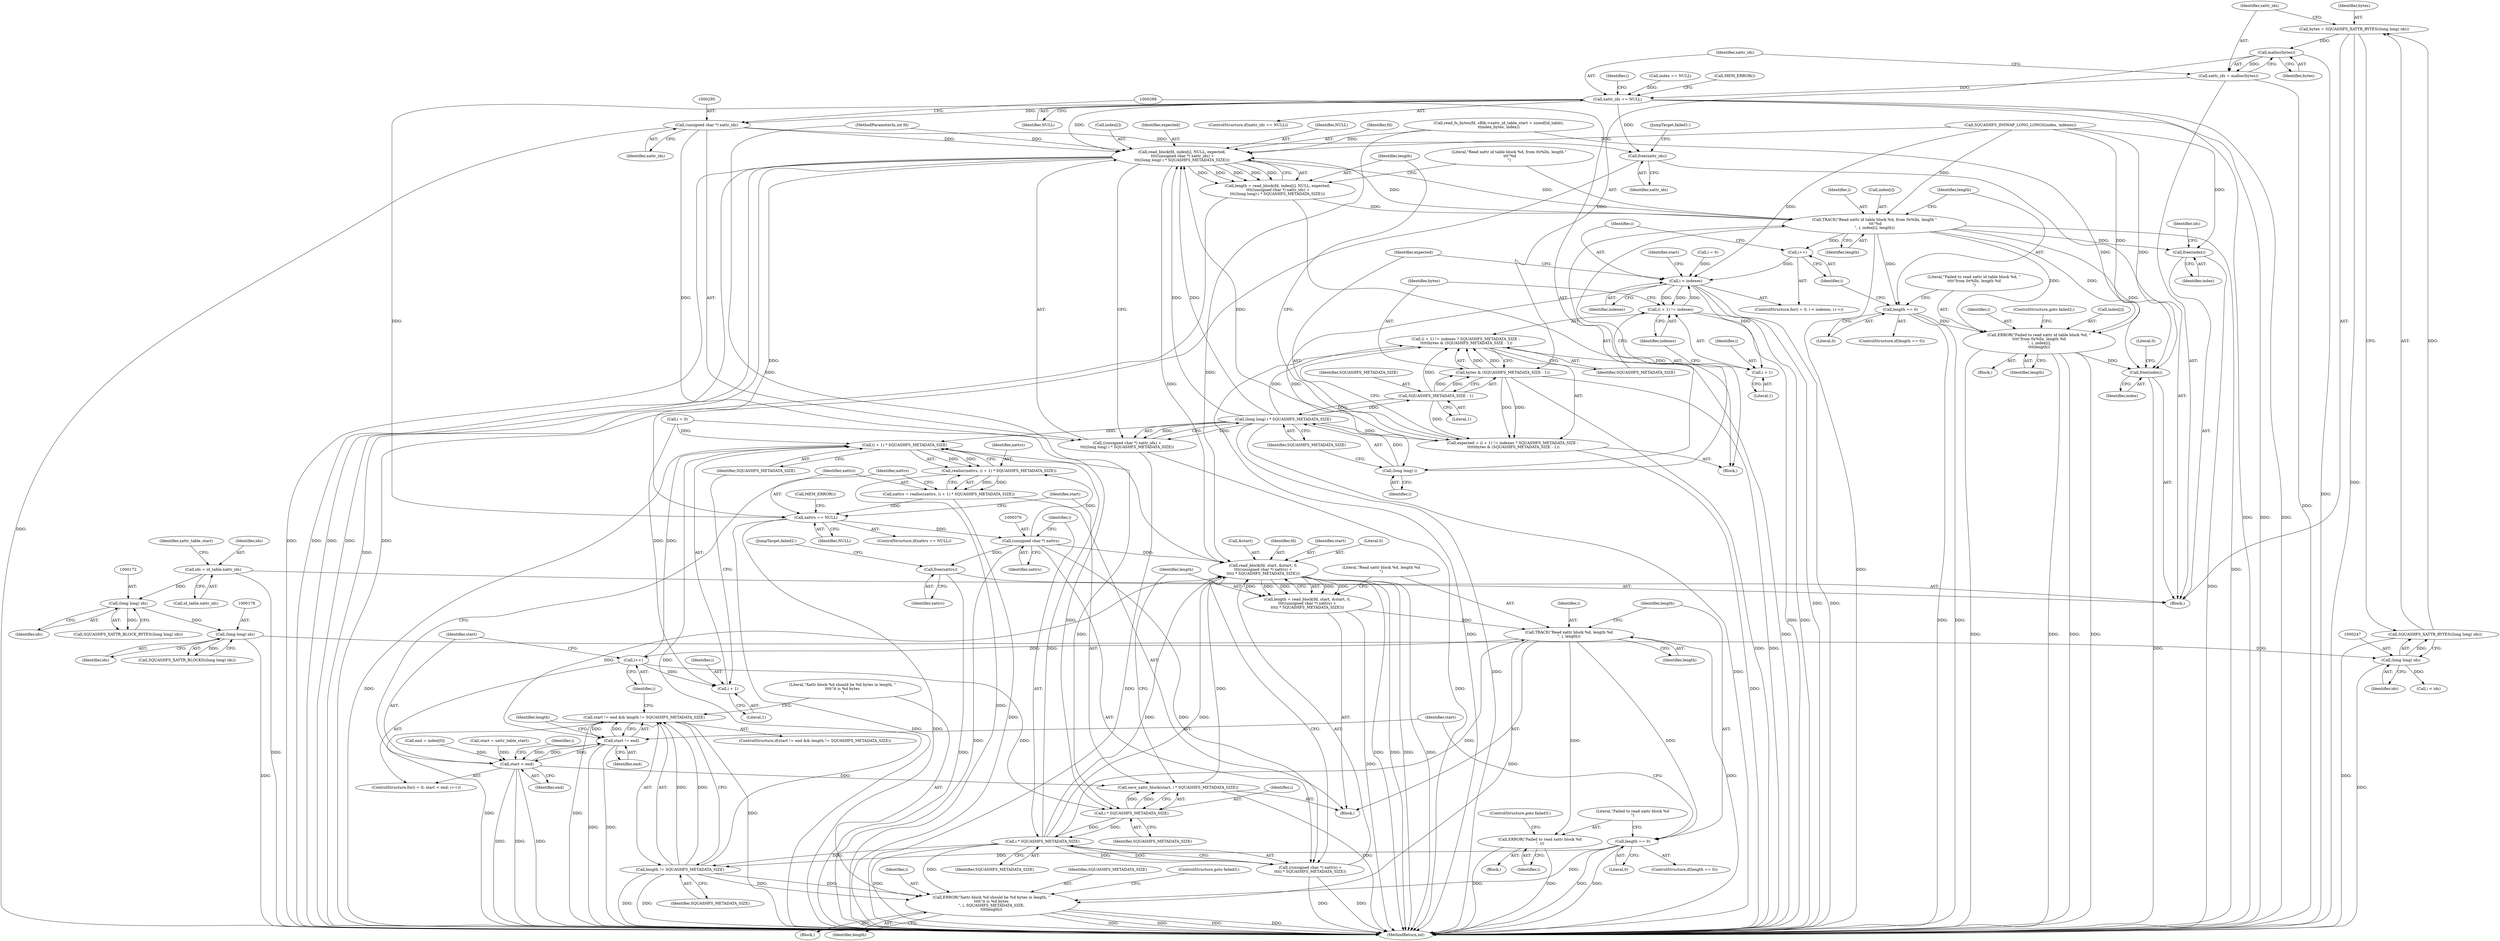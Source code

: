 digraph "0_squashfs-tools_f95864afe8833fe3ad782d714b41378e860977b1@API" {
"1000251" [label="(Call,malloc(bytes))"];
"1000243" [label="(Call,bytes = SQUASHFS_XATTR_BYTES((long long) ids))"];
"1000245" [label="(Call,SQUASHFS_XATTR_BYTES((long long) ids))"];
"1000246" [label="(Call,(long long) ids)"];
"1000177" [label="(Call,(long long) ids)"];
"1000171" [label="(Call,(long long) ids)"];
"1000158" [label="(Call,ids = id_table.xattr_ids)"];
"1000249" [label="(Call,xattr_ids = malloc(bytes))"];
"1000254" [label="(Call,xattr_ids == NULL)"];
"1000286" [label="(Call,read_block(fd, index[i], NULL, expected,\n \t\t\t((unsigned char *) xattr_ids) +\n\t\t\t((long long) i * SQUASHFS_METADATA_SIZE)))"];
"1000284" [label="(Call,length = read_block(fd, index[i], NULL, expected,\n \t\t\t((unsigned char *) xattr_ids) +\n\t\t\t((long long) i * SQUASHFS_METADATA_SIZE)))"];
"1000302" [label="(Call,TRACE(\"Read xattr id table block %d, from 0x%llx, length \"\n \t\t\t\"%d\n\", i, index[i], length))"];
"1000265" [label="(Call,i++)"];
"1000262" [label="(Call,i < indexes)"];
"1000272" [label="(Call,(i + 1) != indexes)"];
"1000273" [label="(Call,i + 1)"];
"1000298" [label="(Call,(long long) i)"];
"1000297" [label="(Call,(long long) i * SQUASHFS_METADATA_SIZE)"];
"1000269" [label="(Call,expected = (i + 1) != indexes ? SQUASHFS_METADATA_SIZE :\n \t\t\t\t\tbytes & (SQUASHFS_METADATA_SIZE - 1))"];
"1000271" [label="(Call,(i + 1) != indexes ? SQUASHFS_METADATA_SIZE :\n \t\t\t\t\tbytes & (SQUASHFS_METADATA_SIZE - 1))"];
"1000280" [label="(Call,SQUASHFS_METADATA_SIZE - 1)"];
"1000278" [label="(Call,bytes & (SQUASHFS_METADATA_SIZE - 1))"];
"1000293" [label="(Call,((unsigned char *) xattr_ids) +\n\t\t\t((long long) i * SQUASHFS_METADATA_SIZE))"];
"1000345" [label="(Call,(i + 1) * SQUASHFS_METADATA_SIZE)"];
"1000343" [label="(Call,realloc(xattrs, (i + 1) * SQUASHFS_METADATA_SIZE))"];
"1000341" [label="(Call,xattrs = realloc(xattrs, (i + 1) * SQUASHFS_METADATA_SIZE))"];
"1000351" [label="(Call,xattrs == NULL)"];
"1000369" [label="(Call,(unsigned char *) xattrs)"];
"1000362" [label="(Call,read_block(fd, start, &start, 0,\n\t\t\t((unsigned char *) xattrs) +\n\t\t\t(i * SQUASHFS_METADATA_SIZE)))"];
"1000360" [label="(Call,length = read_block(fd, start, &start, 0,\n\t\t\t((unsigned char *) xattrs) +\n\t\t\t(i * SQUASHFS_METADATA_SIZE)))"];
"1000375" [label="(Call,TRACE(\"Read xattr block %d, length %d\n\", i, length))"];
"1000337" [label="(Call,i++)"];
"1000346" [label="(Call,i + 1)"];
"1000357" [label="(Call,i * SQUASHFS_METADATA_SIZE)"];
"1000355" [label="(Call,save_xattr_block(start, i * SQUASHFS_METADATA_SIZE))"];
"1000372" [label="(Call,i * SQUASHFS_METADATA_SIZE)"];
"1000368" [label="(Call,((unsigned char *) xattrs) +\n\t\t\t(i * SQUASHFS_METADATA_SIZE))"];
"1000393" [label="(Call,length != SQUASHFS_METADATA_SIZE)"];
"1000389" [label="(Call,start != end && length != SQUASHFS_METADATA_SIZE)"];
"1000397" [label="(Call,ERROR(\"Xattr block %d should be %d bytes in length, \"\n\t\t\t\t\"it is %d bytes\n\", i, SQUASHFS_METADATA_SIZE,\n\t\t\t\tlength))"];
"1000380" [label="(Call,length == 0)"];
"1000384" [label="(Call,ERROR(\"Failed to read xattr block %d\n\", i))"];
"1000390" [label="(Call,start != end)"];
"1000334" [label="(Call,start < end)"];
"1000422" [label="(Call,free(xattrs))"];
"1000310" [label="(Call,length == 0)"];
"1000314" [label="(Call,ERROR(\"Failed to read xattr id table block %d, \"\n\t\t\t\t\"from 0x%llx, length %d\n\", i, index[i],\n\t\t\t\tlength))"];
"1000428" [label="(Call,free(index))"];
"1000417" [label="(Call,free(index))"];
"1000294" [label="(Call,(unsigned char *) xattr_ids)"];
"1000425" [label="(Call,free(xattr_ids))"];
"1000173" [label="(Identifier,ids)"];
"1000179" [label="(Identifier,ids)"];
"1000159" [label="(Identifier,ids)"];
"1000432" [label="(MethodReturn,int)"];
"1000383" [label="(Block,)"];
"1000296" [label="(Identifier,xattr_ids)"];
"1000343" [label="(Call,realloc(xattrs, (i + 1) * SQUASHFS_METADATA_SIZE))"];
"1000302" [label="(Call,TRACE(\"Read xattr id table block %d, from 0x%llx, length \"\n \t\t\t\"%d\n\", i, index[i], length))"];
"1000311" [label="(Identifier,length)"];
"1000272" [label="(Call,(i + 1) != indexes)"];
"1000378" [label="(Identifier,length)"];
"1000431" [label="(Literal,0)"];
"1000244" [label="(Identifier,bytes)"];
"1000345" [label="(Call,(i + 1) * SQUASHFS_METADATA_SIZE)"];
"1000399" [label="(Identifier,i)"];
"1000417" [label="(Call,free(index))"];
"1000351" [label="(Call,xattrs == NULL)"];
"1000330" [label="(ControlStructure,for(i = 0; start < end; i++))"];
"1000400" [label="(Identifier,SQUASHFS_METADATA_SIZE)"];
"1000304" [label="(Identifier,i)"];
"1000407" [label="(Call,i < ids)"];
"1000287" [label="(Identifier,fd)"];
"1000334" [label="(Call,start < end)"];
"1000371" [label="(Identifier,xattrs)"];
"1000348" [label="(Literal,1)"];
"1000317" [label="(Call,index[i])"];
"1000373" [label="(Identifier,i)"];
"1000273" [label="(Call,i + 1)"];
"1000335" [label="(Identifier,start)"];
"1000263" [label="(Identifier,i)"];
"1000274" [label="(Identifier,i)"];
"1000281" [label="(Identifier,SQUASHFS_METADATA_SIZE)"];
"1000280" [label="(Call,SQUASHFS_METADATA_SIZE - 1)"];
"1000323" [label="(Identifier,start)"];
"1000288" [label="(Call,index[i])"];
"1000393" [label="(Call,length != SQUASHFS_METADATA_SIZE)"];
"1000395" [label="(Identifier,SQUASHFS_METADATA_SIZE)"];
"1000275" [label="(Literal,1)"];
"1000391" [label="(Identifier,start)"];
"1000117" [label="(Block,)"];
"1000276" [label="(Identifier,indexes)"];
"1000285" [label="(Identifier,length)"];
"1000298" [label="(Call,(long long) i)"];
"1000427" [label="(JumpTarget,failed1:)"];
"1000337" [label="(Call,i++)"];
"1000357" [label="(Call,i * SQUASHFS_METADATA_SIZE)"];
"1000325" [label="(Call,end = index[0])"];
"1000171" [label="(Call,(long long) ids)"];
"1000320" [label="(Identifier,length)"];
"1000322" [label="(Call,start = xattr_table_start)"];
"1000425" [label="(Call,free(xattr_ids))"];
"1000426" [label="(Identifier,xattr_ids)"];
"1000367" [label="(Literal,0)"];
"1000259" [label="(Call,i = 0)"];
"1000339" [label="(Block,)"];
"1000402" [label="(ControlStructure,goto failed3;)"];
"1000250" [label="(Identifier,xattr_ids)"];
"1000342" [label="(Identifier,xattrs)"];
"1000354" [label="(Call,MEM_ERROR())"];
"1000271" [label="(Call,(i + 1) != indexes ? SQUASHFS_METADATA_SIZE :\n \t\t\t\t\tbytes & (SQUASHFS_METADATA_SIZE - 1))"];
"1000265" [label="(Call,i++)"];
"1000394" [label="(Identifier,length)"];
"1000316" [label="(Identifier,i)"];
"1000305" [label="(Call,index[i])"];
"1000381" [label="(Identifier,length)"];
"1000225" [label="(Call,read_fs_bytes(fd, sBlk->xattr_id_table_start + sizeof(id_table),\n\t\tindex_bytes, index))"];
"1000382" [label="(Literal,0)"];
"1000398" [label="(Literal,\"Xattr block %d should be %d bytes in length, \"\n\t\t\t\t\"it is %d bytes\n\")"];
"1000292" [label="(Identifier,expected)"];
"1000396" [label="(Block,)"];
"1000248" [label="(Identifier,ids)"];
"1000349" [label="(Identifier,SQUASHFS_METADATA_SIZE)"];
"1000314" [label="(Call,ERROR(\"Failed to read xattr id table block %d, \"\n\t\t\t\t\"from 0x%llx, length %d\n\", i, index[i],\n\t\t\t\tlength))"];
"1000350" [label="(ControlStructure,if(xattrs == NULL))"];
"1000344" [label="(Identifier,xattrs)"];
"1000270" [label="(Identifier,expected)"];
"1000266" [label="(Identifier,i)"];
"1000352" [label="(Identifier,xattrs)"];
"1000267" [label="(Block,)"];
"1000353" [label="(Identifier,NULL)"];
"1000346" [label="(Call,i + 1)"];
"1000356" [label="(Identifier,start)"];
"1000420" [label="(Identifier,ids)"];
"1000243" [label="(Call,bytes = SQUASHFS_XATTR_BYTES((long long) ids))"];
"1000269" [label="(Call,expected = (i + 1) != indexes ? SQUASHFS_METADATA_SIZE :\n \t\t\t\t\tbytes & (SQUASHFS_METADATA_SIZE - 1))"];
"1000362" [label="(Call,read_block(fd, start, &start, 0,\n\t\t\t((unsigned char *) xattrs) +\n\t\t\t(i * SQUASHFS_METADATA_SIZE)))"];
"1000309" [label="(ControlStructure,if(length == 0))"];
"1000423" [label="(Identifier,xattrs)"];
"1000308" [label="(Identifier,length)"];
"1000377" [label="(Identifier,i)"];
"1000374" [label="(Identifier,SQUASHFS_METADATA_SIZE)"];
"1000262" [label="(Call,i < indexes)"];
"1000336" [label="(Identifier,end)"];
"1000257" [label="(Call,MEM_ERROR())"];
"1000376" [label="(Literal,\"Read xattr block %d, length %d\n\")"];
"1000303" [label="(Literal,\"Read xattr id table block %d, from 0x%llx, length \"\n \t\t\t\"%d\n\")"];
"1000392" [label="(Identifier,end)"];
"1000240" [label="(Call,SQUASHFS_INSWAP_LONG_LONGS(index, indexes))"];
"1000418" [label="(Identifier,index)"];
"1000359" [label="(Identifier,SQUASHFS_METADATA_SIZE)"];
"1000177" [label="(Call,(long long) ids)"];
"1000113" [label="(MethodParameterIn,int fd)"];
"1000390" [label="(Call,start != end)"];
"1000365" [label="(Call,&start)"];
"1000347" [label="(Identifier,i)"];
"1000363" [label="(Identifier,fd)"];
"1000246" [label="(Call,(long long) ids)"];
"1000422" [label="(Call,free(xattrs))"];
"1000379" [label="(ControlStructure,if(length == 0))"];
"1000372" [label="(Call,i * SQUASHFS_METADATA_SIZE)"];
"1000388" [label="(ControlStructure,if(start != end && length != SQUASHFS_METADATA_SIZE))"];
"1000253" [label="(ControlStructure,if(xattr_ids == NULL))"];
"1000170" [label="(Call,SQUASHFS_XATTR_BLOCK_BYTES((long long) ids))"];
"1000277" [label="(Identifier,SQUASHFS_METADATA_SIZE)"];
"1000429" [label="(Identifier,index)"];
"1000164" [label="(Identifier,xattr_table_start)"];
"1000264" [label="(Identifier,indexes)"];
"1000297" [label="(Call,(long long) i * SQUASHFS_METADATA_SIZE)"];
"1000254" [label="(Call,xattr_ids == NULL)"];
"1000380" [label="(Call,length == 0)"];
"1000360" [label="(Call,length = read_block(fd, start, &start, 0,\n\t\t\t((unsigned char *) xattrs) +\n\t\t\t(i * SQUASHFS_METADATA_SIZE)))"];
"1000361" [label="(Identifier,length)"];
"1000249" [label="(Call,xattr_ids = malloc(bytes))"];
"1000401" [label="(Identifier,length)"];
"1000389" [label="(Call,start != end && length != SQUASHFS_METADATA_SIZE)"];
"1000315" [label="(Literal,\"Failed to read xattr id table block %d, \"\n\t\t\t\t\"from 0x%llx, length %d\n\")"];
"1000284" [label="(Call,length = read_block(fd, index[i], NULL, expected,\n \t\t\t((unsigned char *) xattr_ids) +\n\t\t\t((long long) i * SQUASHFS_METADATA_SIZE)))"];
"1000310" [label="(Call,length == 0)"];
"1000256" [label="(Identifier,NULL)"];
"1000301" [label="(Identifier,SQUASHFS_METADATA_SIZE)"];
"1000219" [label="(Call,index == NULL)"];
"1000375" [label="(Call,TRACE(\"Read xattr block %d, length %d\n\", i, length))"];
"1000251" [label="(Call,malloc(bytes))"];
"1000369" [label="(Call,(unsigned char *) xattrs)"];
"1000364" [label="(Identifier,start)"];
"1000313" [label="(Block,)"];
"1000368" [label="(Call,((unsigned char *) xattrs) +\n\t\t\t(i * SQUASHFS_METADATA_SIZE))"];
"1000255" [label="(Identifier,xattr_ids)"];
"1000321" [label="(ControlStructure,goto failed2;)"];
"1000160" [label="(Call,id_table.xattr_ids)"];
"1000386" [label="(Identifier,i)"];
"1000176" [label="(Call,SQUASHFS_XATTR_BLOCKS((long long) ids))"];
"1000279" [label="(Identifier,bytes)"];
"1000358" [label="(Identifier,i)"];
"1000384" [label="(Call,ERROR(\"Failed to read xattr block %d\n\", i))"];
"1000397" [label="(Call,ERROR(\"Xattr block %d should be %d bytes in length, \"\n\t\t\t\t\"it is %d bytes\n\", i, SQUASHFS_METADATA_SIZE,\n\t\t\t\tlength))"];
"1000385" [label="(Literal,\"Failed to read xattr block %d\n\")"];
"1000405" [label="(Identifier,i)"];
"1000158" [label="(Call,ids = id_table.xattr_ids)"];
"1000278" [label="(Call,bytes & (SQUASHFS_METADATA_SIZE - 1))"];
"1000294" [label="(Call,(unsigned char *) xattr_ids)"];
"1000355" [label="(Call,save_xattr_block(start, i * SQUASHFS_METADATA_SIZE))"];
"1000282" [label="(Literal,1)"];
"1000428" [label="(Call,free(index))"];
"1000341" [label="(Call,xattrs = realloc(xattrs, (i + 1) * SQUASHFS_METADATA_SIZE))"];
"1000338" [label="(Identifier,i)"];
"1000258" [label="(ControlStructure,for(i = 0; i < indexes; i++))"];
"1000286" [label="(Call,read_block(fd, index[i], NULL, expected,\n \t\t\t((unsigned char *) xattr_ids) +\n\t\t\t((long long) i * SQUASHFS_METADATA_SIZE)))"];
"1000252" [label="(Identifier,bytes)"];
"1000293" [label="(Call,((unsigned char *) xattr_ids) +\n\t\t\t((long long) i * SQUASHFS_METADATA_SIZE))"];
"1000291" [label="(Identifier,NULL)"];
"1000245" [label="(Call,SQUASHFS_XATTR_BYTES((long long) ids))"];
"1000331" [label="(Call,i = 0)"];
"1000387" [label="(ControlStructure,goto failed3;)"];
"1000312" [label="(Literal,0)"];
"1000300" [label="(Identifier,i)"];
"1000260" [label="(Identifier,i)"];
"1000424" [label="(JumpTarget,failed2:)"];
"1000251" -> "1000249"  [label="AST: "];
"1000251" -> "1000252"  [label="CFG: "];
"1000252" -> "1000251"  [label="AST: "];
"1000249" -> "1000251"  [label="CFG: "];
"1000251" -> "1000432"  [label="DDG: "];
"1000251" -> "1000249"  [label="DDG: "];
"1000243" -> "1000251"  [label="DDG: "];
"1000251" -> "1000278"  [label="DDG: "];
"1000243" -> "1000117"  [label="AST: "];
"1000243" -> "1000245"  [label="CFG: "];
"1000244" -> "1000243"  [label="AST: "];
"1000245" -> "1000243"  [label="AST: "];
"1000250" -> "1000243"  [label="CFG: "];
"1000243" -> "1000432"  [label="DDG: "];
"1000245" -> "1000243"  [label="DDG: "];
"1000245" -> "1000246"  [label="CFG: "];
"1000246" -> "1000245"  [label="AST: "];
"1000245" -> "1000432"  [label="DDG: "];
"1000246" -> "1000245"  [label="DDG: "];
"1000246" -> "1000248"  [label="CFG: "];
"1000247" -> "1000246"  [label="AST: "];
"1000248" -> "1000246"  [label="AST: "];
"1000246" -> "1000432"  [label="DDG: "];
"1000177" -> "1000246"  [label="DDG: "];
"1000246" -> "1000407"  [label="DDG: "];
"1000177" -> "1000176"  [label="AST: "];
"1000177" -> "1000179"  [label="CFG: "];
"1000178" -> "1000177"  [label="AST: "];
"1000179" -> "1000177"  [label="AST: "];
"1000176" -> "1000177"  [label="CFG: "];
"1000177" -> "1000432"  [label="DDG: "];
"1000177" -> "1000176"  [label="DDG: "];
"1000171" -> "1000177"  [label="DDG: "];
"1000171" -> "1000170"  [label="AST: "];
"1000171" -> "1000173"  [label="CFG: "];
"1000172" -> "1000171"  [label="AST: "];
"1000173" -> "1000171"  [label="AST: "];
"1000170" -> "1000171"  [label="CFG: "];
"1000171" -> "1000170"  [label="DDG: "];
"1000158" -> "1000171"  [label="DDG: "];
"1000158" -> "1000117"  [label="AST: "];
"1000158" -> "1000160"  [label="CFG: "];
"1000159" -> "1000158"  [label="AST: "];
"1000160" -> "1000158"  [label="AST: "];
"1000164" -> "1000158"  [label="CFG: "];
"1000158" -> "1000432"  [label="DDG: "];
"1000249" -> "1000117"  [label="AST: "];
"1000250" -> "1000249"  [label="AST: "];
"1000255" -> "1000249"  [label="CFG: "];
"1000249" -> "1000432"  [label="DDG: "];
"1000249" -> "1000254"  [label="DDG: "];
"1000254" -> "1000253"  [label="AST: "];
"1000254" -> "1000256"  [label="CFG: "];
"1000255" -> "1000254"  [label="AST: "];
"1000256" -> "1000254"  [label="AST: "];
"1000257" -> "1000254"  [label="CFG: "];
"1000260" -> "1000254"  [label="CFG: "];
"1000254" -> "1000432"  [label="DDG: "];
"1000254" -> "1000432"  [label="DDG: "];
"1000254" -> "1000432"  [label="DDG: "];
"1000219" -> "1000254"  [label="DDG: "];
"1000254" -> "1000286"  [label="DDG: "];
"1000254" -> "1000294"  [label="DDG: "];
"1000254" -> "1000351"  [label="DDG: "];
"1000254" -> "1000425"  [label="DDG: "];
"1000286" -> "1000284"  [label="AST: "];
"1000286" -> "1000293"  [label="CFG: "];
"1000287" -> "1000286"  [label="AST: "];
"1000288" -> "1000286"  [label="AST: "];
"1000291" -> "1000286"  [label="AST: "];
"1000292" -> "1000286"  [label="AST: "];
"1000293" -> "1000286"  [label="AST: "];
"1000284" -> "1000286"  [label="CFG: "];
"1000286" -> "1000432"  [label="DDG: "];
"1000286" -> "1000432"  [label="DDG: "];
"1000286" -> "1000432"  [label="DDG: "];
"1000286" -> "1000432"  [label="DDG: "];
"1000286" -> "1000284"  [label="DDG: "];
"1000286" -> "1000284"  [label="DDG: "];
"1000286" -> "1000284"  [label="DDG: "];
"1000286" -> "1000284"  [label="DDG: "];
"1000286" -> "1000284"  [label="DDG: "];
"1000225" -> "1000286"  [label="DDG: "];
"1000113" -> "1000286"  [label="DDG: "];
"1000302" -> "1000286"  [label="DDG: "];
"1000240" -> "1000286"  [label="DDG: "];
"1000269" -> "1000286"  [label="DDG: "];
"1000294" -> "1000286"  [label="DDG: "];
"1000297" -> "1000286"  [label="DDG: "];
"1000297" -> "1000286"  [label="DDG: "];
"1000286" -> "1000302"  [label="DDG: "];
"1000286" -> "1000351"  [label="DDG: "];
"1000286" -> "1000362"  [label="DDG: "];
"1000284" -> "1000267"  [label="AST: "];
"1000285" -> "1000284"  [label="AST: "];
"1000303" -> "1000284"  [label="CFG: "];
"1000284" -> "1000432"  [label="DDG: "];
"1000284" -> "1000302"  [label="DDG: "];
"1000302" -> "1000267"  [label="AST: "];
"1000302" -> "1000308"  [label="CFG: "];
"1000303" -> "1000302"  [label="AST: "];
"1000304" -> "1000302"  [label="AST: "];
"1000305" -> "1000302"  [label="AST: "];
"1000308" -> "1000302"  [label="AST: "];
"1000311" -> "1000302"  [label="CFG: "];
"1000302" -> "1000432"  [label="DDG: "];
"1000302" -> "1000432"  [label="DDG: "];
"1000302" -> "1000265"  [label="DDG: "];
"1000298" -> "1000302"  [label="DDG: "];
"1000240" -> "1000302"  [label="DDG: "];
"1000302" -> "1000310"  [label="DDG: "];
"1000302" -> "1000314"  [label="DDG: "];
"1000302" -> "1000314"  [label="DDG: "];
"1000302" -> "1000417"  [label="DDG: "];
"1000302" -> "1000428"  [label="DDG: "];
"1000265" -> "1000258"  [label="AST: "];
"1000265" -> "1000266"  [label="CFG: "];
"1000266" -> "1000265"  [label="AST: "];
"1000263" -> "1000265"  [label="CFG: "];
"1000265" -> "1000262"  [label="DDG: "];
"1000262" -> "1000258"  [label="AST: "];
"1000262" -> "1000264"  [label="CFG: "];
"1000263" -> "1000262"  [label="AST: "];
"1000264" -> "1000262"  [label="AST: "];
"1000270" -> "1000262"  [label="CFG: "];
"1000323" -> "1000262"  [label="CFG: "];
"1000262" -> "1000432"  [label="DDG: "];
"1000262" -> "1000432"  [label="DDG: "];
"1000259" -> "1000262"  [label="DDG: "];
"1000272" -> "1000262"  [label="DDG: "];
"1000240" -> "1000262"  [label="DDG: "];
"1000262" -> "1000272"  [label="DDG: "];
"1000262" -> "1000272"  [label="DDG: "];
"1000262" -> "1000273"  [label="DDG: "];
"1000262" -> "1000298"  [label="DDG: "];
"1000272" -> "1000271"  [label="AST: "];
"1000272" -> "1000276"  [label="CFG: "];
"1000273" -> "1000272"  [label="AST: "];
"1000276" -> "1000272"  [label="AST: "];
"1000277" -> "1000272"  [label="CFG: "];
"1000279" -> "1000272"  [label="CFG: "];
"1000272" -> "1000432"  [label="DDG: "];
"1000272" -> "1000432"  [label="DDG: "];
"1000273" -> "1000275"  [label="CFG: "];
"1000274" -> "1000273"  [label="AST: "];
"1000275" -> "1000273"  [label="AST: "];
"1000276" -> "1000273"  [label="CFG: "];
"1000298" -> "1000297"  [label="AST: "];
"1000298" -> "1000300"  [label="CFG: "];
"1000299" -> "1000298"  [label="AST: "];
"1000300" -> "1000298"  [label="AST: "];
"1000301" -> "1000298"  [label="CFG: "];
"1000298" -> "1000297"  [label="DDG: "];
"1000297" -> "1000293"  [label="AST: "];
"1000297" -> "1000301"  [label="CFG: "];
"1000301" -> "1000297"  [label="AST: "];
"1000293" -> "1000297"  [label="CFG: "];
"1000297" -> "1000432"  [label="DDG: "];
"1000297" -> "1000432"  [label="DDG: "];
"1000297" -> "1000269"  [label="DDG: "];
"1000297" -> "1000271"  [label="DDG: "];
"1000297" -> "1000280"  [label="DDG: "];
"1000297" -> "1000293"  [label="DDG: "];
"1000297" -> "1000293"  [label="DDG: "];
"1000280" -> "1000297"  [label="DDG: "];
"1000297" -> "1000345"  [label="DDG: "];
"1000269" -> "1000267"  [label="AST: "];
"1000269" -> "1000271"  [label="CFG: "];
"1000270" -> "1000269"  [label="AST: "];
"1000271" -> "1000269"  [label="AST: "];
"1000285" -> "1000269"  [label="CFG: "];
"1000269" -> "1000432"  [label="DDG: "];
"1000280" -> "1000269"  [label="DDG: "];
"1000278" -> "1000269"  [label="DDG: "];
"1000278" -> "1000269"  [label="DDG: "];
"1000271" -> "1000277"  [label="CFG: "];
"1000271" -> "1000278"  [label="CFG: "];
"1000277" -> "1000271"  [label="AST: "];
"1000278" -> "1000271"  [label="AST: "];
"1000271" -> "1000432"  [label="DDG: "];
"1000271" -> "1000432"  [label="DDG: "];
"1000280" -> "1000271"  [label="DDG: "];
"1000278" -> "1000271"  [label="DDG: "];
"1000278" -> "1000271"  [label="DDG: "];
"1000280" -> "1000278"  [label="AST: "];
"1000280" -> "1000282"  [label="CFG: "];
"1000281" -> "1000280"  [label="AST: "];
"1000282" -> "1000280"  [label="AST: "];
"1000278" -> "1000280"  [label="CFG: "];
"1000280" -> "1000278"  [label="DDG: "];
"1000280" -> "1000278"  [label="DDG: "];
"1000279" -> "1000278"  [label="AST: "];
"1000278" -> "1000432"  [label="DDG: "];
"1000278" -> "1000432"  [label="DDG: "];
"1000294" -> "1000293"  [label="AST: "];
"1000293" -> "1000432"  [label="DDG: "];
"1000293" -> "1000432"  [label="DDG: "];
"1000294" -> "1000293"  [label="DDG: "];
"1000345" -> "1000343"  [label="AST: "];
"1000345" -> "1000349"  [label="CFG: "];
"1000346" -> "1000345"  [label="AST: "];
"1000349" -> "1000345"  [label="AST: "];
"1000343" -> "1000345"  [label="CFG: "];
"1000345" -> "1000432"  [label="DDG: "];
"1000345" -> "1000343"  [label="DDG: "];
"1000345" -> "1000343"  [label="DDG: "];
"1000331" -> "1000345"  [label="DDG: "];
"1000337" -> "1000345"  [label="DDG: "];
"1000372" -> "1000345"  [label="DDG: "];
"1000393" -> "1000345"  [label="DDG: "];
"1000345" -> "1000357"  [label="DDG: "];
"1000343" -> "1000341"  [label="AST: "];
"1000344" -> "1000343"  [label="AST: "];
"1000341" -> "1000343"  [label="CFG: "];
"1000343" -> "1000432"  [label="DDG: "];
"1000343" -> "1000341"  [label="DDG: "];
"1000343" -> "1000341"  [label="DDG: "];
"1000369" -> "1000343"  [label="DDG: "];
"1000341" -> "1000339"  [label="AST: "];
"1000342" -> "1000341"  [label="AST: "];
"1000352" -> "1000341"  [label="CFG: "];
"1000341" -> "1000432"  [label="DDG: "];
"1000341" -> "1000351"  [label="DDG: "];
"1000351" -> "1000350"  [label="AST: "];
"1000351" -> "1000353"  [label="CFG: "];
"1000352" -> "1000351"  [label="AST: "];
"1000353" -> "1000351"  [label="AST: "];
"1000354" -> "1000351"  [label="CFG: "];
"1000356" -> "1000351"  [label="CFG: "];
"1000351" -> "1000432"  [label="DDG: "];
"1000351" -> "1000432"  [label="DDG: "];
"1000351" -> "1000369"  [label="DDG: "];
"1000369" -> "1000368"  [label="AST: "];
"1000369" -> "1000371"  [label="CFG: "];
"1000370" -> "1000369"  [label="AST: "];
"1000371" -> "1000369"  [label="AST: "];
"1000373" -> "1000369"  [label="CFG: "];
"1000369" -> "1000432"  [label="DDG: "];
"1000369" -> "1000362"  [label="DDG: "];
"1000369" -> "1000368"  [label="DDG: "];
"1000369" -> "1000422"  [label="DDG: "];
"1000362" -> "1000360"  [label="AST: "];
"1000362" -> "1000368"  [label="CFG: "];
"1000363" -> "1000362"  [label="AST: "];
"1000364" -> "1000362"  [label="AST: "];
"1000365" -> "1000362"  [label="AST: "];
"1000367" -> "1000362"  [label="AST: "];
"1000368" -> "1000362"  [label="AST: "];
"1000360" -> "1000362"  [label="CFG: "];
"1000362" -> "1000432"  [label="DDG: "];
"1000362" -> "1000432"  [label="DDG: "];
"1000362" -> "1000432"  [label="DDG: "];
"1000362" -> "1000432"  [label="DDG: "];
"1000362" -> "1000360"  [label="DDG: "];
"1000362" -> "1000360"  [label="DDG: "];
"1000362" -> "1000360"  [label="DDG: "];
"1000362" -> "1000360"  [label="DDG: "];
"1000362" -> "1000360"  [label="DDG: "];
"1000225" -> "1000362"  [label="DDG: "];
"1000113" -> "1000362"  [label="DDG: "];
"1000355" -> "1000362"  [label="DDG: "];
"1000372" -> "1000362"  [label="DDG: "];
"1000372" -> "1000362"  [label="DDG: "];
"1000362" -> "1000390"  [label="DDG: "];
"1000360" -> "1000339"  [label="AST: "];
"1000361" -> "1000360"  [label="AST: "];
"1000376" -> "1000360"  [label="CFG: "];
"1000360" -> "1000432"  [label="DDG: "];
"1000360" -> "1000375"  [label="DDG: "];
"1000375" -> "1000339"  [label="AST: "];
"1000375" -> "1000378"  [label="CFG: "];
"1000376" -> "1000375"  [label="AST: "];
"1000377" -> "1000375"  [label="AST: "];
"1000378" -> "1000375"  [label="AST: "];
"1000381" -> "1000375"  [label="CFG: "];
"1000375" -> "1000432"  [label="DDG: "];
"1000375" -> "1000337"  [label="DDG: "];
"1000372" -> "1000375"  [label="DDG: "];
"1000375" -> "1000380"  [label="DDG: "];
"1000375" -> "1000384"  [label="DDG: "];
"1000375" -> "1000397"  [label="DDG: "];
"1000337" -> "1000330"  [label="AST: "];
"1000337" -> "1000338"  [label="CFG: "];
"1000338" -> "1000337"  [label="AST: "];
"1000335" -> "1000337"  [label="CFG: "];
"1000337" -> "1000346"  [label="DDG: "];
"1000337" -> "1000357"  [label="DDG: "];
"1000346" -> "1000348"  [label="CFG: "];
"1000347" -> "1000346"  [label="AST: "];
"1000348" -> "1000346"  [label="AST: "];
"1000349" -> "1000346"  [label="CFG: "];
"1000331" -> "1000346"  [label="DDG: "];
"1000357" -> "1000355"  [label="AST: "];
"1000357" -> "1000359"  [label="CFG: "];
"1000358" -> "1000357"  [label="AST: "];
"1000359" -> "1000357"  [label="AST: "];
"1000355" -> "1000357"  [label="CFG: "];
"1000357" -> "1000355"  [label="DDG: "];
"1000357" -> "1000355"  [label="DDG: "];
"1000331" -> "1000357"  [label="DDG: "];
"1000357" -> "1000372"  [label="DDG: "];
"1000357" -> "1000372"  [label="DDG: "];
"1000355" -> "1000339"  [label="AST: "];
"1000356" -> "1000355"  [label="AST: "];
"1000361" -> "1000355"  [label="CFG: "];
"1000355" -> "1000432"  [label="DDG: "];
"1000334" -> "1000355"  [label="DDG: "];
"1000372" -> "1000368"  [label="AST: "];
"1000372" -> "1000374"  [label="CFG: "];
"1000373" -> "1000372"  [label="AST: "];
"1000374" -> "1000372"  [label="AST: "];
"1000368" -> "1000372"  [label="CFG: "];
"1000372" -> "1000432"  [label="DDG: "];
"1000372" -> "1000368"  [label="DDG: "];
"1000372" -> "1000368"  [label="DDG: "];
"1000372" -> "1000393"  [label="DDG: "];
"1000372" -> "1000397"  [label="DDG: "];
"1000368" -> "1000432"  [label="DDG: "];
"1000368" -> "1000432"  [label="DDG: "];
"1000393" -> "1000389"  [label="AST: "];
"1000393" -> "1000395"  [label="CFG: "];
"1000394" -> "1000393"  [label="AST: "];
"1000395" -> "1000393"  [label="AST: "];
"1000389" -> "1000393"  [label="CFG: "];
"1000393" -> "1000432"  [label="DDG: "];
"1000393" -> "1000432"  [label="DDG: "];
"1000393" -> "1000389"  [label="DDG: "];
"1000393" -> "1000389"  [label="DDG: "];
"1000380" -> "1000393"  [label="DDG: "];
"1000393" -> "1000397"  [label="DDG: "];
"1000393" -> "1000397"  [label="DDG: "];
"1000389" -> "1000388"  [label="AST: "];
"1000389" -> "1000390"  [label="CFG: "];
"1000390" -> "1000389"  [label="AST: "];
"1000398" -> "1000389"  [label="CFG: "];
"1000338" -> "1000389"  [label="CFG: "];
"1000389" -> "1000432"  [label="DDG: "];
"1000389" -> "1000432"  [label="DDG: "];
"1000389" -> "1000432"  [label="DDG: "];
"1000390" -> "1000389"  [label="DDG: "];
"1000390" -> "1000389"  [label="DDG: "];
"1000397" -> "1000396"  [label="AST: "];
"1000397" -> "1000401"  [label="CFG: "];
"1000398" -> "1000397"  [label="AST: "];
"1000399" -> "1000397"  [label="AST: "];
"1000400" -> "1000397"  [label="AST: "];
"1000401" -> "1000397"  [label="AST: "];
"1000402" -> "1000397"  [label="CFG: "];
"1000397" -> "1000432"  [label="DDG: "];
"1000397" -> "1000432"  [label="DDG: "];
"1000397" -> "1000432"  [label="DDG: "];
"1000397" -> "1000432"  [label="DDG: "];
"1000380" -> "1000397"  [label="DDG: "];
"1000380" -> "1000379"  [label="AST: "];
"1000380" -> "1000382"  [label="CFG: "];
"1000381" -> "1000380"  [label="AST: "];
"1000382" -> "1000380"  [label="AST: "];
"1000385" -> "1000380"  [label="CFG: "];
"1000391" -> "1000380"  [label="CFG: "];
"1000380" -> "1000432"  [label="DDG: "];
"1000380" -> "1000432"  [label="DDG: "];
"1000384" -> "1000383"  [label="AST: "];
"1000384" -> "1000386"  [label="CFG: "];
"1000385" -> "1000384"  [label="AST: "];
"1000386" -> "1000384"  [label="AST: "];
"1000387" -> "1000384"  [label="CFG: "];
"1000384" -> "1000432"  [label="DDG: "];
"1000384" -> "1000432"  [label="DDG: "];
"1000390" -> "1000392"  [label="CFG: "];
"1000391" -> "1000390"  [label="AST: "];
"1000392" -> "1000390"  [label="AST: "];
"1000394" -> "1000390"  [label="CFG: "];
"1000390" -> "1000432"  [label="DDG: "];
"1000390" -> "1000432"  [label="DDG: "];
"1000390" -> "1000334"  [label="DDG: "];
"1000390" -> "1000334"  [label="DDG: "];
"1000334" -> "1000390"  [label="DDG: "];
"1000334" -> "1000330"  [label="AST: "];
"1000334" -> "1000336"  [label="CFG: "];
"1000335" -> "1000334"  [label="AST: "];
"1000336" -> "1000334"  [label="AST: "];
"1000342" -> "1000334"  [label="CFG: "];
"1000405" -> "1000334"  [label="CFG: "];
"1000334" -> "1000432"  [label="DDG: "];
"1000334" -> "1000432"  [label="DDG: "];
"1000334" -> "1000432"  [label="DDG: "];
"1000322" -> "1000334"  [label="DDG: "];
"1000325" -> "1000334"  [label="DDG: "];
"1000422" -> "1000117"  [label="AST: "];
"1000422" -> "1000423"  [label="CFG: "];
"1000423" -> "1000422"  [label="AST: "];
"1000424" -> "1000422"  [label="CFG: "];
"1000422" -> "1000432"  [label="DDG: "];
"1000310" -> "1000309"  [label="AST: "];
"1000310" -> "1000312"  [label="CFG: "];
"1000311" -> "1000310"  [label="AST: "];
"1000312" -> "1000310"  [label="AST: "];
"1000315" -> "1000310"  [label="CFG: "];
"1000266" -> "1000310"  [label="CFG: "];
"1000310" -> "1000432"  [label="DDG: "];
"1000310" -> "1000432"  [label="DDG: "];
"1000310" -> "1000314"  [label="DDG: "];
"1000314" -> "1000313"  [label="AST: "];
"1000314" -> "1000320"  [label="CFG: "];
"1000315" -> "1000314"  [label="AST: "];
"1000316" -> "1000314"  [label="AST: "];
"1000317" -> "1000314"  [label="AST: "];
"1000320" -> "1000314"  [label="AST: "];
"1000321" -> "1000314"  [label="CFG: "];
"1000314" -> "1000432"  [label="DDG: "];
"1000314" -> "1000432"  [label="DDG: "];
"1000314" -> "1000432"  [label="DDG: "];
"1000314" -> "1000432"  [label="DDG: "];
"1000240" -> "1000314"  [label="DDG: "];
"1000314" -> "1000428"  [label="DDG: "];
"1000428" -> "1000117"  [label="AST: "];
"1000428" -> "1000429"  [label="CFG: "];
"1000429" -> "1000428"  [label="AST: "];
"1000431" -> "1000428"  [label="CFG: "];
"1000428" -> "1000432"  [label="DDG: "];
"1000225" -> "1000428"  [label="DDG: "];
"1000240" -> "1000428"  [label="DDG: "];
"1000417" -> "1000117"  [label="AST: "];
"1000417" -> "1000418"  [label="CFG: "];
"1000418" -> "1000417"  [label="AST: "];
"1000420" -> "1000417"  [label="CFG: "];
"1000417" -> "1000432"  [label="DDG: "];
"1000240" -> "1000417"  [label="DDG: "];
"1000294" -> "1000296"  [label="CFG: "];
"1000295" -> "1000294"  [label="AST: "];
"1000296" -> "1000294"  [label="AST: "];
"1000299" -> "1000294"  [label="CFG: "];
"1000294" -> "1000432"  [label="DDG: "];
"1000294" -> "1000425"  [label="DDG: "];
"1000425" -> "1000117"  [label="AST: "];
"1000425" -> "1000426"  [label="CFG: "];
"1000426" -> "1000425"  [label="AST: "];
"1000427" -> "1000425"  [label="CFG: "];
"1000425" -> "1000432"  [label="DDG: "];
}
